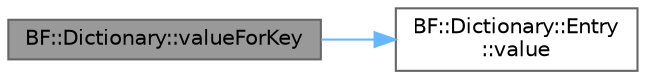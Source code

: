 digraph "BF::Dictionary::valueForKey"
{
 // LATEX_PDF_SIZE
  bgcolor="transparent";
  edge [fontname=Helvetica,fontsize=10,labelfontname=Helvetica,labelfontsize=10];
  node [fontname=Helvetica,fontsize=10,shape=box,height=0.2,width=0.4];
  rankdir="LR";
  Node1 [id="Node000001",label="BF::Dictionary::valueForKey",height=0.2,width=0.4,color="gray40", fillcolor="grey60", style="filled", fontcolor="black",tooltip=" "];
  Node1 -> Node2 [id="edge1_Node000001_Node000002",color="steelblue1",style="solid",tooltip=" "];
  Node2 [id="Node000002",label="BF::Dictionary::Entry\l::value",height=0.2,width=0.4,color="grey40", fillcolor="white", style="filled",URL="$d2/d77/classBF_1_1Dictionary_1_1Entry.html#a6d9f5840d48068aa70d1dd0f15641f8f",tooltip=" "];
}
